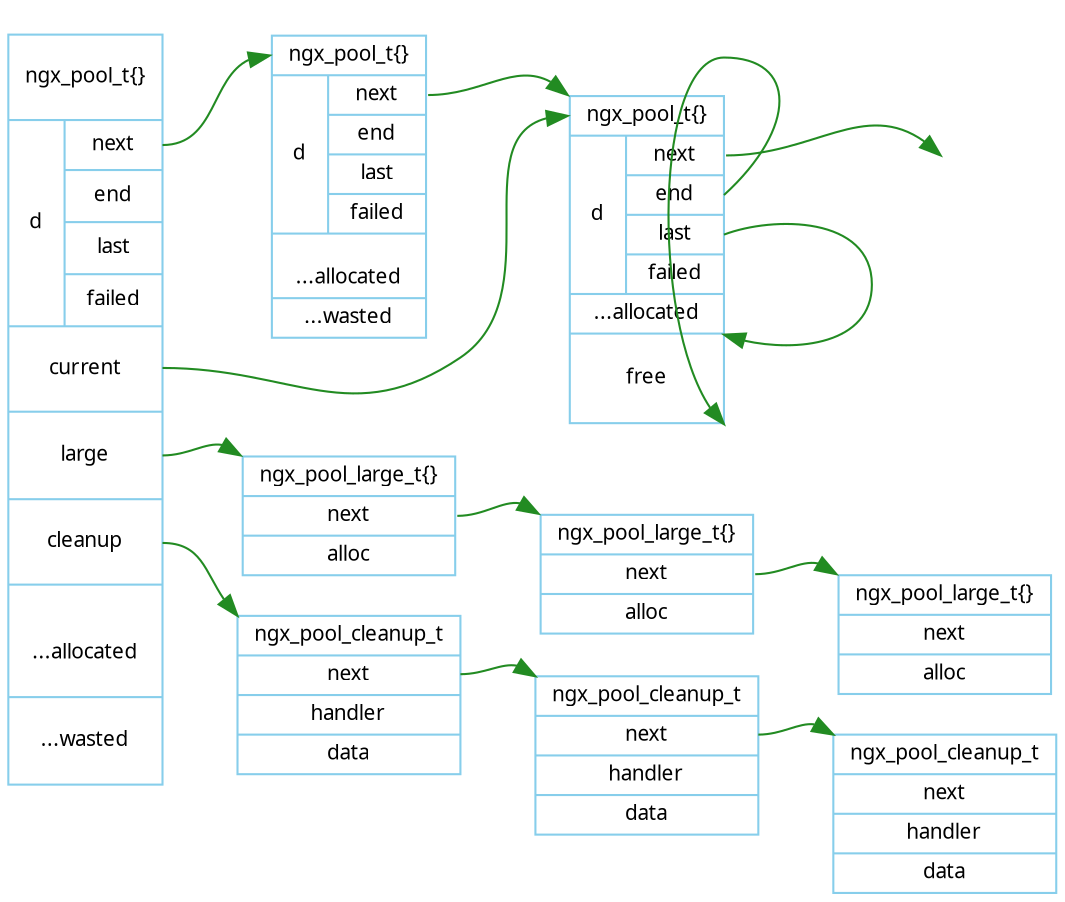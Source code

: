 digraph ngx_pool {
   rankdir=LR;
   node [shape=record, color=skyblue, fontname="Verdana", fontsize=10];
   edge [color=forestgreen, fontname="Verdana", fontsize=10];

   ngx_pool_t0 [label="<h>ngx_pool_t\{\}|{d|{<next>next|<end>end|<last>last|failed}}|<current>current|<large>large|<cleanup>cleanup|\n...allocated\n|...wasted", height=5];
   ngx_pool_t1 [label="<h>ngx_pool_t\{\}|{d|{<next>next|<end>end|<last>last|failed}}|\n...allocated\n|...wasted"];
   ngx_pool_t2 [label="<h>ngx_pool_t\{\}|{d|{<next>next|<end>end|<last>last|failed}}|...allocated|<space>\nfree\n\n"];
   ngx_pool_t3[shape=none, width=0, height=0, label=""];

  ngx_pool_t0:ne -> ngx_pool_t1:nw [weight=30, color=none];

   ngx_pool_t0:next -> ngx_pool_t1:h [weight=10];
   ngx_pool_t1:next -> ngx_pool_t2:h:nw [weight=10];
   ngx_pool_t2:next -> ngx_pool_t3:nw [weight=10];

   ngx_pool_t2:last:e -> ngx_pool_t2:space:ne;
   ngx_pool_t2:end:e -> ngx_pool_t2:se;

   ngx_pool_t0:current -> ngx_pool_t2:h;

   ngx_pool_large_t_1 [label="<h>ngx_pool_large_t\{\}|<next>next|<alloc>alloc"];
   ngx_pool_large_t_2 [label="<h>ngx_pool_large_t\{\}|<next>next|<alloc>alloc"];
   ngx_pool_large_t_3 [label="<h>ngx_pool_large_t\{\}|<next>next|<alloc>alloc"];

   ngx_pool_t0:large -> ngx_pool_large_t_1:h:nw;
   ngx_pool_large_t_1:next -> ngx_pool_large_t_2:h:nw;
   ngx_pool_large_t_2:next -> ngx_pool_large_t_3:h:nw;


   ngx_pool_cleanup_t_1 [label="<h>ngx_pool_cleanup_t|<next>next|<handler>handler|<data>data"];
   ngx_pool_cleanup_t_2 [label="<h>ngx_pool_cleanup_t|<next>next|<handler>handler|<data>data"];
   ngx_pool_cleanup_t_3 [label="<h>ngx_pool_cleanup_t|<next>next|<handler>handler|<data>data"];

   ngx_pool_t0:cleanup -> ngx_pool_cleanup_t_1:h:nw;
   ngx_pool_cleanup_t_1:next -> ngx_pool_cleanup_t_2:h:nw;
   ngx_pool_cleanup_t_2:next -> ngx_pool_cleanup_t_3:h:nw;
}